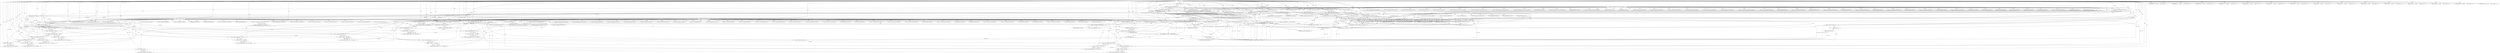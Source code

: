digraph "FUN1" {  
"8" [label = <(METHOD,FUN1)<SUB>1</SUB>> ]
"555" [label = <(METHOD_RETURN,int)<SUB>1</SUB>> ]
"9" [label = <(PARAM,VAR1 *VAR2)<SUB>1</SUB>> ]
"10" [label = <(PARAM,VAR3 *VAR4)<SUB>1</SUB>> ]
"13" [label = <(&lt;operator&gt;.assignment,*VAR6 = &amp;VAR2-&gt;VAR6)<SUB>5</SUB>> ]
"20" [label = <(&lt;operator&gt;.assignment,*VAR8 = FUN2(VAR7, VAR9, VAR6-&gt;VAR10))<SUB>6</SUB>> ]
"30" [label = <(&lt;operator&gt;.assignment,VAR12 = 0)<SUB>10</SUB>> ]
"510" [label = <(RETURN,return VAR12;,return VAR12;)<SUB>167</SUB>> ]
"534" [label = <(RETURN,return -1;,return -1;)<SUB>175</SUB>> ]
"552" [label = <(RETURN,return -1;,return -1;)<SUB>181</SUB>> ]
"511" [label = <(IDENTIFIER,VAR12,return VAR12;)<SUB>167</SUB>> ]
"514" [label = <(&lt;operator&gt;.logicalOr,VAR8-&gt;VAR16 || !FUN3(VAR8-&gt;VAR17))<SUB>170</SUB>> ]
"535" [label = <(&lt;operator&gt;.minus,-1)<SUB>175</SUB>> ]
"539" [label = <(&lt;operator&gt;.equals,VAR2-&gt;VAR6.VAR45 == -1)<SUB>178</SUB>> ]
"553" [label = <(&lt;operator&gt;.minus,-1)<SUB>181</SUB>> ]
"22" [label = <(FUN2,FUN2(VAR7, VAR9, VAR6-&gt;VAR10))<SUB>6</SUB>> ]
"43" [label = <(IDENTIFIER,VAR15,{
     case VAR15:
         if (VAR8-&gt;VAR16 || ...)<SUB>47</SUB>> ]
"58" [label = <(IDENTIFIER,VAR19,{
     case VAR15:
         if (VAR8-&gt;VAR16 || ...)<SUB>51</SUB>> ]
"59" [label = <(&lt;operator&gt;.assignment,VAR12 = FUN4(VAR6, VAR4))<SUB>52</SUB>> ]
"72" [label = <(IDENTIFIER,VAR21,{
     case VAR15:
         if (VAR8-&gt;VAR16 || ...)<SUB>56</SUB>> ]
"74" [label = <(IDENTIFIER,VAR22,{
     case VAR15:
         if (VAR8-&gt;VAR16 || ...)<SUB>57</SUB>> ]
"75" [label = <(&lt;operator&gt;.assignment,VAR12 = FUN5(VAR2, VAR4))<SUB>58</SUB>> ]
"88" [label = <(IDENTIFIER,VAR23,{
     case VAR15:
         if (VAR8-&gt;VAR16 || ...)<SUB>62</SUB>> ]
"89" [label = <(&lt;operator&gt;.assignment,VAR12 = FUN6(VAR6, VAR4))<SUB>63</SUB>> ]
"102" [label = <(IDENTIFIER,VAR24,{
     case VAR15:
         if (VAR8-&gt;VAR16 || ...)<SUB>67</SUB>> ]
"117" [label = <(IDENTIFIER,VAR25,{
     case VAR15:
         if (VAR8-&gt;VAR16 || ...)<SUB>71</SUB>> ]
"132" [label = <(IDENTIFIER,VAR26,{
     case VAR15:
         if (VAR8-&gt;VAR16 || ...)<SUB>75</SUB>> ]
"147" [label = <(IDENTIFIER,VAR27,{
     case VAR15:
         if (VAR8-&gt;VAR16 || ...)<SUB>79</SUB>> ]
"162" [label = <(IDENTIFIER,VAR28,{
     case VAR15:
         if (VAR8-&gt;VAR16 || ...)<SUB>83</SUB>> ]
"174" [label = <(IDENTIFIER,VAR29,{
     case VAR15:
         if (VAR8-&gt;VAR16 || ...)<SUB>88</SUB>> ]
"175" [label = <(&lt;operator&gt;.assignment,VAR8-&gt;VAR30 = VAR6-&gt;VAR13.VAR14[4] &amp; 1)<SUB>89</SUB>> ]
"188" [label = <(FUN8,FUN8(VAR8-&gt;VAR17, VAR6-&gt;VAR13.VAR14[4] &amp; 1))<SUB>90</SUB>> ]
"203" [label = <(IDENTIFIER,VAR31,{
     case VAR15:
         if (VAR8-&gt;VAR16 || ...)<SUB>92</SUB>> ]
"204" [label = <(memset,memset(VAR4, 0, 8))<SUB>94</SUB>> ]
"208" [label = <(FUN9,FUN9(VAR8-&gt;VAR17, &amp;VAR11))<SUB>95</SUB>> ]
"219" [label = <(&lt;operator&gt;.assignmentDivision,VAR11 /= VAR8-&gt;VAR32)<SUB>98</SUB>> ]
"224" [label = <(&lt;operator&gt;.postDecrement,VAR11--)<SUB>100</SUB>> ]
"226" [label = <(&lt;operator&gt;.assignment,VAR8-&gt;VAR33 = VAR11)<SUB>102</SUB>> ]
"239" [label = <(&lt;operator&gt;.assignment,VAR4[0] = (VAR11 &gt;&gt; 24) &amp; 0xff)<SUB>106</SUB>> ]
"248" [label = <(&lt;operator&gt;.assignment,VAR4[1] = (VAR11 &gt;&gt; 16) &amp; 0xff)<SUB>107</SUB>> ]
"257" [label = <(&lt;operator&gt;.assignment,VAR4[2] = (VAR11 &gt;&gt; 8) &amp; 0xff)<SUB>108</SUB>> ]
"266" [label = <(&lt;operator&gt;.assignment,VAR4[3] = VAR11 &amp; 0xff)<SUB>109</SUB>> ]
"273" [label = <(&lt;operator&gt;.assignment,VAR4[4] = 0)<SUB>110</SUB>> ]
"278" [label = <(&lt;operator&gt;.assignment,VAR4[5] = 0)<SUB>111</SUB>> ]
"283" [label = <(&lt;operator&gt;.assignment,VAR4[6] = VAR8-&gt;VAR32 * 2)<SUB>112</SUB>> ]
"292" [label = <(&lt;operator&gt;.assignment,VAR4[7] = 0)<SUB>113</SUB>> ]
"297" [label = <(&lt;operator&gt;.assignment,VAR12 = 8)<SUB>114</SUB>> ]
"302" [label = <(IDENTIFIER,VAR35,{
     case VAR15:
         if (VAR8-&gt;VAR16 || ...)<SUB>116</SUB>> ]
"303" [label = <(memset,memset(VAR4, 0, 8))<SUB>117</SUB>> ]
"307" [label = <(&lt;operator&gt;.assignment,VAR4[7] = 8)<SUB>119</SUB>> ]
"312" [label = <(&lt;operator&gt;.assignment,VAR12 = 8)<SUB>120</SUB>> ]
"317" [label = <(IDENTIFIER,VAR36,{
     case VAR15:
         if (VAR8-&gt;VAR16 || ...)<SUB>122</SUB>> ]
"496" [label = <(FUN10,FUN10(&quot;&quot;))<SUB>159</SUB>> ]
"500" [label = <(IDENTIFIER,VAR41,{
     case VAR15:
         if (VAR8-&gt;VAR16 || ...)<SUB>161</SUB>> ]
"503" [label = <(FUN12,FUN12(VAR2, FUN13(VAR42)))<SUB>164</SUB>> ]
"507" [label = <(RETURN,return -1;,return -1;)<SUB>165</SUB>> ]
"524" [label = <(FUN12,FUN12(VAR2, FUN13(VAR43)))<SUB>171</SUB>> ]
"548" [label = <(FUN12,FUN12(VAR2, FUN13(VAR46)))<SUB>179</SUB>> ]
"45" [label = <(&lt;operator&gt;.logicalOr,VAR8-&gt;VAR16 || !FUN3(VAR8-&gt;VAR17))<SUB>48</SUB>> ]
"65" [label = <(&lt;operator&gt;.lessThan,VAR12 &lt; 0)<SUB>53</SUB>> ]
"81" [label = <(&lt;operator&gt;.lessThan,VAR12 &lt; 0)<SUB>59</SUB>> ]
"95" [label = <(&lt;operator&gt;.lessThan,VAR12 &lt; 0)<SUB>64</SUB>> ]
"104" [label = <(&lt;operator&gt;.and,VAR6-&gt;VAR13.VAR14[1] &amp; 1)<SUB>68</SUB>> ]
"119" [label = <(&lt;operator&gt;.and,VAR6-&gt;VAR13.VAR14[1] &amp; 3)<SUB>72</SUB>> ]
"134" [label = <(&lt;operator&gt;.and,VAR6-&gt;VAR13.VAR14[1] &amp; 1)<SUB>76</SUB>> ]
"149" [label = <(&lt;operator&gt;.and,VAR6-&gt;VAR13.VAR14[1] &amp; 3)<SUB>80</SUB>> ]
"164" [label = <(&lt;operator&gt;.lessThan,FUN7(VAR2) &lt; 0)<SUB>84</SUB>> ]
"215" [label = <(&lt;operator&gt;.logicalNot,!VAR11)<SUB>96</SUB>> ]
"232" [label = <(&lt;operator&gt;.greaterThan,VAR11 &gt; VAR34)<SUB>104</SUB>> ]
"319" [label = <(&lt;operator&gt;.equals,(VAR6-&gt;VAR13.VAR14[1] &amp; 31) == VAR37)<SUB>124</SUB>> ]
"508" [label = <(&lt;operator&gt;.minus,-1)<SUB>165</SUB>> ]
"518" [label = <(&lt;operator&gt;.logicalNot,!FUN3(VAR8-&gt;VAR17))<SUB>170</SUB>> ]
"530" [label = <(FUN12,FUN12(VAR2, FUN13(VAR44)))<SUB>173</SUB>> ]
"545" [label = <(&lt;operator&gt;.minus,-1)<SUB>178</SUB>> ]
"61" [label = <(FUN4,FUN4(VAR6, VAR4))<SUB>52</SUB>> ]
"77" [label = <(FUN5,FUN5(VAR2, VAR4))<SUB>58</SUB>> ]
"91" [label = <(FUN6,FUN6(VAR6, VAR4))<SUB>63</SUB>> ]
"169" [label = <(RETURN,return -1;,return -1;)<SUB>85</SUB>> ]
"179" [label = <(&lt;operator&gt;.and,VAR6-&gt;VAR13.VAR14[4] &amp; 1)<SUB>89</SUB>> ]
"192" [label = <(&lt;operator&gt;.and,VAR6-&gt;VAR13.VAR14[4] &amp; 1)<SUB>90</SUB>> ]
"236" [label = <(&lt;operator&gt;.assignment,VAR11 = VAR34)<SUB>105</SUB>> ]
"243" [label = <(&lt;operator&gt;.and,(VAR11 &gt;&gt; 24) &amp; 0xff)<SUB>106</SUB>> ]
"252" [label = <(&lt;operator&gt;.and,(VAR11 &gt;&gt; 16) &amp; 0xff)<SUB>107</SUB>> ]
"261" [label = <(&lt;operator&gt;.and,(VAR11 &gt;&gt; 8) &amp; 0xff)<SUB>108</SUB>> ]
"270" [label = <(&lt;operator&gt;.and,VAR11 &amp; 0xff)<SUB>109</SUB>> ]
"287" [label = <(&lt;operator&gt;.multiplication,VAR8-&gt;VAR32 * 2)<SUB>112</SUB>> ]
"331" [label = <(FUN10,FUN10(&quot;&quot;))<SUB>125</SUB>> ]
"333" [label = <(memset,memset(VAR4, 0, VAR6-&gt;VAR13.VAR38))<SUB>126</SUB>> ]
"341" [label = <(FUN9,FUN9(VAR8-&gt;VAR17, &amp;VAR11))<SUB>127</SUB>> ]
"352" [label = <(&lt;operator&gt;.assignmentDivision,VAR11 /= VAR8-&gt;VAR32)<SUB>130</SUB>> ]
"357" [label = <(&lt;operator&gt;.postDecrement,VAR11--)<SUB>132</SUB>> ]
"359" [label = <(&lt;operator&gt;.assignment,VAR8-&gt;VAR33 = VAR11)<SUB>134</SUB>> ]
"364" [label = <(&lt;operator&gt;.assignment,VAR4[0] = (VAR11 &gt;&gt; 56) &amp; 0xff)<SUB>135</SUB>> ]
"373" [label = <(&lt;operator&gt;.assignment,VAR4[1] = (VAR11 &gt;&gt; 48) &amp; 0xff)<SUB>136</SUB>> ]
"382" [label = <(&lt;operator&gt;.assignment,VAR4[2] = (VAR11 &gt;&gt; 40) &amp; 0xff)<SUB>137</SUB>> ]
"391" [label = <(&lt;operator&gt;.assignment,VAR4[3] = (VAR11 &gt;&gt; 32) &amp; 0xff)<SUB>138</SUB>> ]
"400" [label = <(&lt;operator&gt;.assignment,VAR4[4] = (VAR11 &gt;&gt; 24) &amp; 0xff)<SUB>139</SUB>> ]
"409" [label = <(&lt;operator&gt;.assignment,VAR4[5] = (VAR11 &gt;&gt; 16) &amp; 0xff)<SUB>140</SUB>> ]
"418" [label = <(&lt;operator&gt;.assignment,VAR4[6] = (VAR11 &gt;&gt; 8) &amp; 0xff)<SUB>141</SUB>> ]
"427" [label = <(&lt;operator&gt;.assignment,VAR4[7] = VAR11 &amp; 0xff)<SUB>142</SUB>> ]
"434" [label = <(&lt;operator&gt;.assignment,VAR4[8] = 0)<SUB>143</SUB>> ]
"439" [label = <(&lt;operator&gt;.assignment,VAR4[9] = 0)<SUB>144</SUB>> ]
"444" [label = <(&lt;operator&gt;.assignment,VAR4[10] = VAR8-&gt;VAR32 * 2)<SUB>145</SUB>> ]
"453" [label = <(&lt;operator&gt;.assignment,VAR4[11] = 0)<SUB>146</SUB>> ]
"458" [label = <(&lt;operator&gt;.assignment,VAR4[12] = 0)<SUB>147</SUB>> ]
"463" [label = <(&lt;operator&gt;.assignment,VAR4[13] = FUN11(&amp;VAR8-&gt;VAR9.VAR39))<SUB>148</SUB>> ]
"488" [label = <(&lt;operator&gt;.assignment,VAR12 = VAR6-&gt;VAR13.VAR38)<SUB>156</SUB>> ]
"505" [label = <(FUN13,FUN13(VAR42))<SUB>164</SUB>> ]
"519" [label = <(FUN3,FUN3(VAR8-&gt;VAR17))<SUB>170</SUB>> ]
"526" [label = <(FUN13,FUN13(VAR43))<SUB>171</SUB>> ]
"550" [label = <(FUN13,FUN13(VAR46))<SUB>179</SUB>> ]
"49" [label = <(&lt;operator&gt;.logicalNot,!FUN3(VAR8-&gt;VAR17))<SUB>48</SUB>> ]
"165" [label = <(FUN7,FUN7(VAR2))<SUB>84</SUB>> ]
"170" [label = <(&lt;operator&gt;.minus,-1)<SUB>85</SUB>> ]
"244" [label = <(&lt;operator&gt;.arithmeticShiftRight,VAR11 &gt;&gt; 24)<SUB>106</SUB>> ]
"253" [label = <(&lt;operator&gt;.arithmeticShiftRight,VAR11 &gt;&gt; 16)<SUB>107</SUB>> ]
"262" [label = <(&lt;operator&gt;.arithmeticShiftRight,VAR11 &gt;&gt; 8)<SUB>108</SUB>> ]
"320" [label = <(&lt;operator&gt;.and,VAR6-&gt;VAR13.VAR14[1] &amp; 31)<SUB>124</SUB>> ]
"348" [label = <(&lt;operator&gt;.logicalNot,!VAR11)<SUB>128</SUB>> ]
"532" [label = <(FUN13,FUN13(VAR44))<SUB>173</SUB>> ]
"50" [label = <(FUN3,FUN3(VAR8-&gt;VAR17))<SUB>48</SUB>> ]
"368" [label = <(&lt;operator&gt;.and,(VAR11 &gt;&gt; 56) &amp; 0xff)<SUB>135</SUB>> ]
"377" [label = <(&lt;operator&gt;.and,(VAR11 &gt;&gt; 48) &amp; 0xff)<SUB>136</SUB>> ]
"386" [label = <(&lt;operator&gt;.and,(VAR11 &gt;&gt; 40) &amp; 0xff)<SUB>137</SUB>> ]
"395" [label = <(&lt;operator&gt;.and,(VAR11 &gt;&gt; 32) &amp; 0xff)<SUB>138</SUB>> ]
"404" [label = <(&lt;operator&gt;.and,(VAR11 &gt;&gt; 24) &amp; 0xff)<SUB>139</SUB>> ]
"413" [label = <(&lt;operator&gt;.and,(VAR11 &gt;&gt; 16) &amp; 0xff)<SUB>140</SUB>> ]
"422" [label = <(&lt;operator&gt;.and,(VAR11 &gt;&gt; 8) &amp; 0xff)<SUB>141</SUB>> ]
"431" [label = <(&lt;operator&gt;.and,VAR11 &amp; 0xff)<SUB>142</SUB>> ]
"448" [label = <(&lt;operator&gt;.multiplication,VAR8-&gt;VAR32 * 2)<SUB>145</SUB>> ]
"467" [label = <(FUN11,FUN11(&amp;VAR8-&gt;VAR9.VAR39))<SUB>148</SUB>> ]
"483" [label = <(&lt;operator&gt;.assignment,VAR4[14] = 0x80)<SUB>152</SUB>> ]
"369" [label = <(&lt;operator&gt;.arithmeticShiftRight,VAR11 &gt;&gt; 56)<SUB>135</SUB>> ]
"378" [label = <(&lt;operator&gt;.arithmeticShiftRight,VAR11 &gt;&gt; 48)<SUB>136</SUB>> ]
"387" [label = <(&lt;operator&gt;.arithmeticShiftRight,VAR11 &gt;&gt; 40)<SUB>137</SUB>> ]
"396" [label = <(&lt;operator&gt;.arithmeticShiftRight,VAR11 &gt;&gt; 32)<SUB>138</SUB>> ]
"405" [label = <(&lt;operator&gt;.arithmeticShiftRight,VAR11 &gt;&gt; 24)<SUB>139</SUB>> ]
"414" [label = <(&lt;operator&gt;.arithmeticShiftRight,VAR11 &gt;&gt; 16)<SUB>140</SUB>> ]
"423" [label = <(&lt;operator&gt;.arithmeticShiftRight,VAR11 &gt;&gt; 8)<SUB>141</SUB>> ]
"34" [label = <(&lt;operator&gt;.indirectIndexAccess,VAR6-&gt;VAR13.VAR14[0])<SUB>46</SUB>> ]
"515" [label = <(&lt;operator&gt;.indirectFieldAccess,VAR8-&gt;VAR16)<SUB>170</SUB>> ]
"540" [label = <(&lt;operator&gt;.fieldAccess,VAR2-&gt;VAR6.VAR45)<SUB>178</SUB>> ]
"176" [label = <(&lt;operator&gt;.indirectFieldAccess,VAR8-&gt;VAR30)<SUB>89</SUB>> ]
"189" [label = <(&lt;operator&gt;.indirectFieldAccess,VAR8-&gt;VAR17)<SUB>90</SUB>> ]
"209" [label = <(&lt;operator&gt;.indirectFieldAccess,VAR8-&gt;VAR17)<SUB>95</SUB>> ]
"212" [label = <(&lt;operator&gt;.addressOf,&amp;VAR11)<SUB>95</SUB>> ]
"221" [label = <(&lt;operator&gt;.indirectFieldAccess,VAR8-&gt;VAR32)<SUB>98</SUB>> ]
"227" [label = <(&lt;operator&gt;.indirectFieldAccess,VAR8-&gt;VAR33)<SUB>102</SUB>> ]
"240" [label = <(&lt;operator&gt;.indirectIndexAccess,VAR4[0])<SUB>106</SUB>> ]
"249" [label = <(&lt;operator&gt;.indirectIndexAccess,VAR4[1])<SUB>107</SUB>> ]
"258" [label = <(&lt;operator&gt;.indirectIndexAccess,VAR4[2])<SUB>108</SUB>> ]
"267" [label = <(&lt;operator&gt;.indirectIndexAccess,VAR4[3])<SUB>109</SUB>> ]
"274" [label = <(&lt;operator&gt;.indirectIndexAccess,VAR4[4])<SUB>110</SUB>> ]
"279" [label = <(&lt;operator&gt;.indirectIndexAccess,VAR4[5])<SUB>111</SUB>> ]
"284" [label = <(&lt;operator&gt;.indirectIndexAccess,VAR4[6])<SUB>112</SUB>> ]
"293" [label = <(&lt;operator&gt;.indirectIndexAccess,VAR4[7])<SUB>113</SUB>> ]
"308" [label = <(&lt;operator&gt;.indirectIndexAccess,VAR4[7])<SUB>119</SUB>> ]
"517" [label = <(FIELD_IDENTIFIER,VAR16,VAR16)<SUB>170</SUB>> ]
"541" [label = <(&lt;operator&gt;.indirectFieldAccess,VAR2-&gt;VAR6)<SUB>178</SUB>> ]
"544" [label = <(FIELD_IDENTIFIER,VAR45,VAR45)<SUB>178</SUB>> ]
"46" [label = <(&lt;operator&gt;.indirectFieldAccess,VAR8-&gt;VAR16)<SUB>48</SUB>> ]
"105" [label = <(&lt;operator&gt;.indirectIndexAccess,VAR6-&gt;VAR13.VAR14[1])<SUB>68</SUB>> ]
"120" [label = <(&lt;operator&gt;.indirectIndexAccess,VAR6-&gt;VAR13.VAR14[1])<SUB>72</SUB>> ]
"135" [label = <(&lt;operator&gt;.indirectIndexAccess,VAR6-&gt;VAR13.VAR14[1])<SUB>76</SUB>> ]
"150" [label = <(&lt;operator&gt;.indirectIndexAccess,VAR6-&gt;VAR13.VAR14[1])<SUB>80</SUB>> ]
"178" [label = <(FIELD_IDENTIFIER,VAR30,VAR30)<SUB>89</SUB>> ]
"180" [label = <(&lt;operator&gt;.indirectIndexAccess,VAR6-&gt;VAR13.VAR14[4])<SUB>89</SUB>> ]
"191" [label = <(FIELD_IDENTIFIER,VAR17,VAR17)<SUB>90</SUB>> ]
"193" [label = <(&lt;operator&gt;.indirectIndexAccess,VAR6-&gt;VAR13.VAR14[4])<SUB>90</SUB>> ]
"211" [label = <(FIELD_IDENTIFIER,VAR17,VAR17)<SUB>95</SUB>> ]
"223" [label = <(FIELD_IDENTIFIER,VAR32,VAR32)<SUB>98</SUB>> ]
"229" [label = <(FIELD_IDENTIFIER,VAR33,VAR33)<SUB>102</SUB>> ]
"288" [label = <(&lt;operator&gt;.indirectFieldAccess,VAR8-&gt;VAR32)<SUB>112</SUB>> ]
"520" [label = <(&lt;operator&gt;.indirectFieldAccess,VAR8-&gt;VAR17)<SUB>170</SUB>> ]
"543" [label = <(FIELD_IDENTIFIER,VAR6,VAR6)<SUB>178</SUB>> ]
"48" [label = <(FIELD_IDENTIFIER,VAR16,VAR16)<SUB>48</SUB>> ]
"106" [label = <(&lt;operator&gt;.fieldAccess,VAR6-&gt;VAR13.VAR14)<SUB>68</SUB>> ]
"121" [label = <(&lt;operator&gt;.fieldAccess,VAR6-&gt;VAR13.VAR14)<SUB>72</SUB>> ]
"136" [label = <(&lt;operator&gt;.fieldAccess,VAR6-&gt;VAR13.VAR14)<SUB>76</SUB>> ]
"151" [label = <(&lt;operator&gt;.fieldAccess,VAR6-&gt;VAR13.VAR14)<SUB>80</SUB>> ]
"181" [label = <(&lt;operator&gt;.fieldAccess,VAR6-&gt;VAR13.VAR14)<SUB>89</SUB>> ]
"194" [label = <(&lt;operator&gt;.fieldAccess,VAR6-&gt;VAR13.VAR14)<SUB>90</SUB>> ]
"290" [label = <(FIELD_IDENTIFIER,VAR32,VAR32)<SUB>112</SUB>> ]
"321" [label = <(&lt;operator&gt;.indirectIndexAccess,VAR6-&gt;VAR13.VAR14[1])<SUB>124</SUB>> ]
"336" [label = <(&lt;operator&gt;.fieldAccess,VAR6-&gt;VAR13.VAR38)<SUB>126</SUB>> ]
"342" [label = <(&lt;operator&gt;.indirectFieldAccess,VAR8-&gt;VAR17)<SUB>127</SUB>> ]
"345" [label = <(&lt;operator&gt;.addressOf,&amp;VAR11)<SUB>127</SUB>> ]
"354" [label = <(&lt;operator&gt;.indirectFieldAccess,VAR8-&gt;VAR32)<SUB>130</SUB>> ]
"360" [label = <(&lt;operator&gt;.indirectFieldAccess,VAR8-&gt;VAR33)<SUB>134</SUB>> ]
"365" [label = <(&lt;operator&gt;.indirectIndexAccess,VAR4[0])<SUB>135</SUB>> ]
"374" [label = <(&lt;operator&gt;.indirectIndexAccess,VAR4[1])<SUB>136</SUB>> ]
"383" [label = <(&lt;operator&gt;.indirectIndexAccess,VAR4[2])<SUB>137</SUB>> ]
"392" [label = <(&lt;operator&gt;.indirectIndexAccess,VAR4[3])<SUB>138</SUB>> ]
"401" [label = <(&lt;operator&gt;.indirectIndexAccess,VAR4[4])<SUB>139</SUB>> ]
"410" [label = <(&lt;operator&gt;.indirectIndexAccess,VAR4[5])<SUB>140</SUB>> ]
"419" [label = <(&lt;operator&gt;.indirectIndexAccess,VAR4[6])<SUB>141</SUB>> ]
"428" [label = <(&lt;operator&gt;.indirectIndexAccess,VAR4[7])<SUB>142</SUB>> ]
"435" [label = <(&lt;operator&gt;.indirectIndexAccess,VAR4[8])<SUB>143</SUB>> ]
"440" [label = <(&lt;operator&gt;.indirectIndexAccess,VAR4[9])<SUB>144</SUB>> ]
"445" [label = <(&lt;operator&gt;.indirectIndexAccess,VAR4[10])<SUB>145</SUB>> ]
"454" [label = <(&lt;operator&gt;.indirectIndexAccess,VAR4[11])<SUB>146</SUB>> ]
"459" [label = <(&lt;operator&gt;.indirectIndexAccess,VAR4[12])<SUB>147</SUB>> ]
"464" [label = <(&lt;operator&gt;.indirectIndexAccess,VAR4[13])<SUB>148</SUB>> ]
"475" [label = <(&lt;operator&gt;.fieldAccess,VAR8-&gt;VAR9.VAR39.VAR40)<SUB>151</SUB>> ]
"490" [label = <(&lt;operator&gt;.fieldAccess,VAR6-&gt;VAR13.VAR38)<SUB>156</SUB>> ]
"522" [label = <(FIELD_IDENTIFIER,VAR17,VAR17)<SUB>170</SUB>> ]
"51" [label = <(&lt;operator&gt;.indirectFieldAccess,VAR8-&gt;VAR17)<SUB>48</SUB>> ]
"107" [label = <(&lt;operator&gt;.indirectFieldAccess,VAR6-&gt;VAR13)<SUB>68</SUB>> ]
"110" [label = <(FIELD_IDENTIFIER,VAR14,VAR14)<SUB>68</SUB>> ]
"122" [label = <(&lt;operator&gt;.indirectFieldAccess,VAR6-&gt;VAR13)<SUB>72</SUB>> ]
"125" [label = <(FIELD_IDENTIFIER,VAR14,VAR14)<SUB>72</SUB>> ]
"137" [label = <(&lt;operator&gt;.indirectFieldAccess,VAR6-&gt;VAR13)<SUB>76</SUB>> ]
"140" [label = <(FIELD_IDENTIFIER,VAR14,VAR14)<SUB>76</SUB>> ]
"152" [label = <(&lt;operator&gt;.indirectFieldAccess,VAR6-&gt;VAR13)<SUB>80</SUB>> ]
"155" [label = <(FIELD_IDENTIFIER,VAR14,VAR14)<SUB>80</SUB>> ]
"182" [label = <(&lt;operator&gt;.indirectFieldAccess,VAR6-&gt;VAR13)<SUB>89</SUB>> ]
"185" [label = <(FIELD_IDENTIFIER,VAR14,VAR14)<SUB>89</SUB>> ]
"195" [label = <(&lt;operator&gt;.indirectFieldAccess,VAR6-&gt;VAR13)<SUB>90</SUB>> ]
"198" [label = <(FIELD_IDENTIFIER,VAR14,VAR14)<SUB>90</SUB>> ]
"322" [label = <(&lt;operator&gt;.fieldAccess,VAR6-&gt;VAR13.VAR14)<SUB>124</SUB>> ]
"337" [label = <(&lt;operator&gt;.indirectFieldAccess,VAR6-&gt;VAR13)<SUB>126</SUB>> ]
"340" [label = <(FIELD_IDENTIFIER,VAR38,VAR38)<SUB>126</SUB>> ]
"344" [label = <(FIELD_IDENTIFIER,VAR17,VAR17)<SUB>127</SUB>> ]
"356" [label = <(FIELD_IDENTIFIER,VAR32,VAR32)<SUB>130</SUB>> ]
"362" [label = <(FIELD_IDENTIFIER,VAR33,VAR33)<SUB>134</SUB>> ]
"449" [label = <(&lt;operator&gt;.indirectFieldAccess,VAR8-&gt;VAR32)<SUB>145</SUB>> ]
"468" [label = <(&lt;operator&gt;.addressOf,&amp;VAR8-&gt;VAR9.VAR39)<SUB>148</SUB>> ]
"476" [label = <(&lt;operator&gt;.fieldAccess,VAR8-&gt;VAR9.VAR39)<SUB>151</SUB>> ]
"481" [label = <(FIELD_IDENTIFIER,VAR40,VAR40)<SUB>151</SUB>> ]
"491" [label = <(&lt;operator&gt;.indirectFieldAccess,VAR6-&gt;VAR13)<SUB>156</SUB>> ]
"494" [label = <(FIELD_IDENTIFIER,VAR38,VAR38)<SUB>156</SUB>> ]
"53" [label = <(FIELD_IDENTIFIER,VAR17,VAR17)<SUB>48</SUB>> ]
"109" [label = <(FIELD_IDENTIFIER,VAR13,VAR13)<SUB>68</SUB>> ]
"124" [label = <(FIELD_IDENTIFIER,VAR13,VAR13)<SUB>72</SUB>> ]
"139" [label = <(FIELD_IDENTIFIER,VAR13,VAR13)<SUB>76</SUB>> ]
"154" [label = <(FIELD_IDENTIFIER,VAR13,VAR13)<SUB>80</SUB>> ]
"184" [label = <(FIELD_IDENTIFIER,VAR13,VAR13)<SUB>89</SUB>> ]
"197" [label = <(FIELD_IDENTIFIER,VAR13,VAR13)<SUB>90</SUB>> ]
"323" [label = <(&lt;operator&gt;.indirectFieldAccess,VAR6-&gt;VAR13)<SUB>124</SUB>> ]
"326" [label = <(FIELD_IDENTIFIER,VAR14,VAR14)<SUB>124</SUB>> ]
"339" [label = <(FIELD_IDENTIFIER,VAR13,VAR13)<SUB>126</SUB>> ]
"451" [label = <(FIELD_IDENTIFIER,VAR32,VAR32)<SUB>145</SUB>> ]
"469" [label = <(&lt;operator&gt;.fieldAccess,VAR8-&gt;VAR9.VAR39)<SUB>148</SUB>> ]
"477" [label = <(&lt;operator&gt;.indirectFieldAccess,VAR8-&gt;VAR9)<SUB>151</SUB>> ]
"480" [label = <(FIELD_IDENTIFIER,VAR39,VAR39)<SUB>151</SUB>> ]
"484" [label = <(&lt;operator&gt;.indirectIndexAccess,VAR4[14])<SUB>152</SUB>> ]
"493" [label = <(FIELD_IDENTIFIER,VAR13,VAR13)<SUB>156</SUB>> ]
"325" [label = <(FIELD_IDENTIFIER,VAR13,VAR13)<SUB>124</SUB>> ]
"470" [label = <(&lt;operator&gt;.indirectFieldAccess,VAR8-&gt;VAR9)<SUB>148</SUB>> ]
"473" [label = <(FIELD_IDENTIFIER,VAR39,VAR39)<SUB>148</SUB>> ]
"479" [label = <(FIELD_IDENTIFIER,VAR9,VAR9)<SUB>151</SUB>> ]
"472" [label = <(FIELD_IDENTIFIER,VAR9,VAR9)<SUB>148</SUB>> ]
  "169" -> "555"  [ label = "DDG: &lt;RET&gt;"] 
  "534" -> "555"  [ label = "DDG: &lt;RET&gt;"] 
  "552" -> "555"  [ label = "DDG: &lt;RET&gt;"] 
  "510" -> "555"  [ label = "DDG: &lt;RET&gt;"] 
  "507" -> "555"  [ label = "DDG: &lt;RET&gt;"] 
  "10" -> "555"  [ label = "DDG: VAR4"] 
  "13" -> "555"  [ label = "DDG: VAR6"] 
  "13" -> "555"  [ label = "DDG: &amp;VAR2-&gt;VAR6"] 
  "13" -> "555"  [ label = "DDG: *VAR6 = &amp;VAR2-&gt;VAR6"] 
  "20" -> "555"  [ label = "DDG: VAR8"] 
  "22" -> "555"  [ label = "DDG: VAR9"] 
  "22" -> "555"  [ label = "DDG: VAR6-&gt;VAR10"] 
  "20" -> "555"  [ label = "DDG: FUN2(VAR7, VAR9, VAR6-&gt;VAR10)"] 
  "20" -> "555"  [ label = "DDG: *VAR8 = FUN2(VAR7, VAR9, VAR6-&gt;VAR10)"] 
  "30" -> "555"  [ label = "DDG: VAR12"] 
  "30" -> "555"  [ label = "DDG: VAR12 = 0"] 
  "165" -> "555"  [ label = "DDG: VAR2"] 
  "164" -> "555"  [ label = "DDG: FUN7(VAR2)"] 
  "164" -> "555"  [ label = "DDG: FUN7(VAR2) &lt; 0"] 
  "170" -> "555"  [ label = "DDG: -1"] 
  "532" -> "555"  [ label = "DDG: VAR44"] 
  "550" -> "555"  [ label = "DDG: VAR46"] 
  "526" -> "555"  [ label = "DDG: VAR43"] 
  "505" -> "555"  [ label = "DDG: VAR42"] 
  "319" -> "555"  [ label = "DDG: VAR37"] 
  "22" -> "555"  [ label = "DDG: VAR7"] 
  "8" -> "9"  [ label = "DDG: "] 
  "8" -> "10"  [ label = "DDG: "] 
  "9" -> "13"  [ label = "DDG: VAR2"] 
  "22" -> "20"  [ label = "DDG: VAR7"] 
  "22" -> "20"  [ label = "DDG: VAR9"] 
  "22" -> "20"  [ label = "DDG: VAR6-&gt;VAR10"] 
  "8" -> "30"  [ label = "DDG: "] 
  "511" -> "510"  [ label = "DDG: VAR12"] 
  "535" -> "534"  [ label = "DDG: -1"] 
  "553" -> "552"  [ label = "DDG: -1"] 
  "488" -> "511"  [ label = "DDG: VAR12"] 
  "312" -> "511"  [ label = "DDG: VAR12"] 
  "95" -> "511"  [ label = "DDG: VAR12"] 
  "297" -> "511"  [ label = "DDG: VAR12"] 
  "65" -> "511"  [ label = "DDG: VAR12"] 
  "81" -> "511"  [ label = "DDG: VAR12"] 
  "30" -> "511"  [ label = "DDG: VAR12"] 
  "8" -> "511"  [ label = "DDG: "] 
  "8" -> "22"  [ label = "DDG: "] 
  "13" -> "22"  [ label = "DDG: VAR6"] 
  "8" -> "43"  [ label = "DDG: "] 
  "8" -> "58"  [ label = "DDG: "] 
  "61" -> "59"  [ label = "DDG: VAR6"] 
  "61" -> "59"  [ label = "DDG: VAR4"] 
  "8" -> "72"  [ label = "DDG: "] 
  "8" -> "74"  [ label = "DDG: "] 
  "77" -> "75"  [ label = "DDG: VAR2"] 
  "77" -> "75"  [ label = "DDG: VAR4"] 
  "8" -> "88"  [ label = "DDG: "] 
  "91" -> "89"  [ label = "DDG: VAR6"] 
  "91" -> "89"  [ label = "DDG: VAR4"] 
  "8" -> "102"  [ label = "DDG: "] 
  "8" -> "117"  [ label = "DDG: "] 
  "8" -> "132"  [ label = "DDG: "] 
  "8" -> "147"  [ label = "DDG: "] 
  "8" -> "162"  [ label = "DDG: "] 
  "8" -> "174"  [ label = "DDG: "] 
  "179" -> "175"  [ label = "DDG: VAR6-&gt;VAR13.VAR14[4]"] 
  "179" -> "175"  [ label = "DDG: 1"] 
  "8" -> "203"  [ label = "DDG: "] 
  "20" -> "219"  [ label = "DDG: VAR8"] 
  "208" -> "226"  [ label = "DDG: &amp;VAR11"] 
  "224" -> "226"  [ label = "DDG: VAR11"] 
  "8" -> "226"  [ label = "DDG: "] 
  "243" -> "239"  [ label = "DDG: VAR11 &gt;&gt; 24"] 
  "243" -> "239"  [ label = "DDG: 0xff"] 
  "252" -> "248"  [ label = "DDG: VAR11 &gt;&gt; 16"] 
  "252" -> "248"  [ label = "DDG: 0xff"] 
  "261" -> "257"  [ label = "DDG: VAR11 &gt;&gt; 8"] 
  "261" -> "257"  [ label = "DDG: 0xff"] 
  "270" -> "266"  [ label = "DDG: VAR11"] 
  "270" -> "266"  [ label = "DDG: 0xff"] 
  "8" -> "273"  [ label = "DDG: "] 
  "8" -> "278"  [ label = "DDG: "] 
  "287" -> "283"  [ label = "DDG: VAR8-&gt;VAR32"] 
  "287" -> "283"  [ label = "DDG: 2"] 
  "8" -> "292"  [ label = "DDG: "] 
  "8" -> "297"  [ label = "DDG: "] 
  "8" -> "302"  [ label = "DDG: "] 
  "8" -> "307"  [ label = "DDG: "] 
  "8" -> "312"  [ label = "DDG: "] 
  "8" -> "317"  [ label = "DDG: "] 
  "8" -> "500"  [ label = "DDG: "] 
  "508" -> "507"  [ label = "DDG: -1"] 
  "20" -> "514"  [ label = "DDG: VAR8"] 
  "45" -> "514"  [ label = "DDG: VAR8-&gt;VAR16"] 
  "518" -> "514"  [ label = "DDG: FUN3(VAR8-&gt;VAR17)"] 
  "45" -> "514"  [ label = "DDG: !FUN3(VAR8-&gt;VAR17)"] 
  "8" -> "535"  [ label = "DDG: "] 
  "545" -> "539"  [ label = "DDG: 1"] 
  "8" -> "553"  [ label = "DDG: "] 
  "20" -> "188"  [ label = "DDG: VAR8"] 
  "192" -> "188"  [ label = "DDG: VAR6-&gt;VAR13.VAR14[4]"] 
  "192" -> "188"  [ label = "DDG: 1"] 
  "10" -> "204"  [ label = "DDG: VAR4"] 
  "8" -> "204"  [ label = "DDG: "] 
  "20" -> "208"  [ label = "DDG: VAR8"] 
  "8" -> "208"  [ label = "DDG: "] 
  "208" -> "219"  [ label = "DDG: &amp;VAR11"] 
  "215" -> "219"  [ label = "DDG: VAR11"] 
  "8" -> "219"  [ label = "DDG: "] 
  "208" -> "224"  [ label = "DDG: &amp;VAR11"] 
  "219" -> "224"  [ label = "DDG: VAR11"] 
  "8" -> "224"  [ label = "DDG: "] 
  "10" -> "303"  [ label = "DDG: VAR4"] 
  "8" -> "303"  [ label = "DDG: "] 
  "8" -> "496"  [ label = "DDG: "] 
  "9" -> "503"  [ label = "DDG: VAR2"] 
  "8" -> "503"  [ label = "DDG: "] 
  "505" -> "503"  [ label = "DDG: VAR42"] 
  "519" -> "518"  [ label = "DDG: VAR8-&gt;VAR17"] 
  "9" -> "524"  [ label = "DDG: VAR2"] 
  "8" -> "524"  [ label = "DDG: "] 
  "526" -> "524"  [ label = "DDG: VAR43"] 
  "8" -> "545"  [ label = "DDG: "] 
  "9" -> "548"  [ label = "DDG: VAR2"] 
  "77" -> "548"  [ label = "DDG: VAR2"] 
  "8" -> "548"  [ label = "DDG: "] 
  "550" -> "548"  [ label = "DDG: VAR46"] 
  "20" -> "45"  [ label = "DDG: VAR8"] 
  "49" -> "45"  [ label = "DDG: FUN3(VAR8-&gt;VAR17)"] 
  "13" -> "61"  [ label = "DDG: VAR6"] 
  "22" -> "61"  [ label = "DDG: VAR6-&gt;VAR10"] 
  "8" -> "61"  [ label = "DDG: "] 
  "10" -> "61"  [ label = "DDG: VAR4"] 
  "59" -> "65"  [ label = "DDG: VAR12"] 
  "8" -> "65"  [ label = "DDG: "] 
  "9" -> "77"  [ label = "DDG: VAR2"] 
  "8" -> "77"  [ label = "DDG: "] 
  "10" -> "77"  [ label = "DDG: VAR4"] 
  "75" -> "81"  [ label = "DDG: VAR12"] 
  "8" -> "81"  [ label = "DDG: "] 
  "13" -> "91"  [ label = "DDG: VAR6"] 
  "22" -> "91"  [ label = "DDG: VAR6-&gt;VAR10"] 
  "8" -> "91"  [ label = "DDG: "] 
  "10" -> "91"  [ label = "DDG: VAR4"] 
  "89" -> "95"  [ label = "DDG: VAR12"] 
  "8" -> "95"  [ label = "DDG: "] 
  "8" -> "104"  [ label = "DDG: "] 
  "8" -> "119"  [ label = "DDG: "] 
  "8" -> "134"  [ label = "DDG: "] 
  "8" -> "149"  [ label = "DDG: "] 
  "165" -> "164"  [ label = "DDG: VAR2"] 
  "8" -> "164"  [ label = "DDG: "] 
  "170" -> "169"  [ label = "DDG: -1"] 
  "8" -> "179"  [ label = "DDG: "] 
  "179" -> "192"  [ label = "DDG: VAR6-&gt;VAR13.VAR14[4]"] 
  "8" -> "192"  [ label = "DDG: "] 
  "208" -> "215"  [ label = "DDG: &amp;VAR11"] 
  "8" -> "215"  [ label = "DDG: "] 
  "208" -> "232"  [ label = "DDG: &amp;VAR11"] 
  "8" -> "232"  [ label = "DDG: "] 
  "224" -> "232"  [ label = "DDG: VAR11"] 
  "232" -> "236"  [ label = "DDG: VAR34"] 
  "8" -> "236"  [ label = "DDG: "] 
  "244" -> "243"  [ label = "DDG: VAR11"] 
  "244" -> "243"  [ label = "DDG: 24"] 
  "8" -> "243"  [ label = "DDG: "] 
  "253" -> "252"  [ label = "DDG: VAR11"] 
  "253" -> "252"  [ label = "DDG: 16"] 
  "8" -> "252"  [ label = "DDG: "] 
  "262" -> "261"  [ label = "DDG: VAR11"] 
  "262" -> "261"  [ label = "DDG: 8"] 
  "8" -> "261"  [ label = "DDG: "] 
  "208" -> "270"  [ label = "DDG: &amp;VAR11"] 
  "262" -> "270"  [ label = "DDG: VAR11"] 
  "8" -> "270"  [ label = "DDG: "] 
  "20" -> "287"  [ label = "DDG: VAR8"] 
  "8" -> "287"  [ label = "DDG: "] 
  "320" -> "319"  [ label = "DDG: VAR6-&gt;VAR13.VAR14[1]"] 
  "320" -> "319"  [ label = "DDG: 31"] 
  "8" -> "319"  [ label = "DDG: "] 
  "20" -> "352"  [ label = "DDG: VAR8"] 
  "341" -> "359"  [ label = "DDG: &amp;VAR11"] 
  "357" -> "359"  [ label = "DDG: VAR11"] 
  "8" -> "359"  [ label = "DDG: "] 
  "368" -> "364"  [ label = "DDG: VAR11 &gt;&gt; 56"] 
  "368" -> "364"  [ label = "DDG: 0xff"] 
  "377" -> "373"  [ label = "DDG: VAR11 &gt;&gt; 48"] 
  "377" -> "373"  [ label = "DDG: 0xff"] 
  "386" -> "382"  [ label = "DDG: VAR11 &gt;&gt; 40"] 
  "386" -> "382"  [ label = "DDG: 0xff"] 
  "395" -> "391"  [ label = "DDG: VAR11 &gt;&gt; 32"] 
  "395" -> "391"  [ label = "DDG: 0xff"] 
  "404" -> "400"  [ label = "DDG: VAR11 &gt;&gt; 24"] 
  "404" -> "400"  [ label = "DDG: 0xff"] 
  "413" -> "409"  [ label = "DDG: VAR11 &gt;&gt; 16"] 
  "413" -> "409"  [ label = "DDG: 0xff"] 
  "422" -> "418"  [ label = "DDG: VAR11 &gt;&gt; 8"] 
  "422" -> "418"  [ label = "DDG: 0xff"] 
  "431" -> "427"  [ label = "DDG: VAR11"] 
  "431" -> "427"  [ label = "DDG: 0xff"] 
  "8" -> "434"  [ label = "DDG: "] 
  "8" -> "439"  [ label = "DDG: "] 
  "448" -> "444"  [ label = "DDG: VAR8-&gt;VAR32"] 
  "448" -> "444"  [ label = "DDG: 2"] 
  "8" -> "453"  [ label = "DDG: "] 
  "8" -> "458"  [ label = "DDG: "] 
  "467" -> "463"  [ label = "DDG: &amp;VAR8-&gt;VAR9.VAR39"] 
  "333" -> "488"  [ label = "DDG: VAR6-&gt;VAR13.VAR38"] 
  "8" -> "505"  [ label = "DDG: "] 
  "8" -> "508"  [ label = "DDG: "] 
  "20" -> "519"  [ label = "DDG: VAR8"] 
  "341" -> "519"  [ label = "DDG: VAR8-&gt;VAR17"] 
  "208" -> "519"  [ label = "DDG: VAR8-&gt;VAR17"] 
  "50" -> "519"  [ label = "DDG: VAR8-&gt;VAR17"] 
  "8" -> "526"  [ label = "DDG: "] 
  "9" -> "530"  [ label = "DDG: VAR2"] 
  "8" -> "530"  [ label = "DDG: "] 
  "532" -> "530"  [ label = "DDG: VAR44"] 
  "8" -> "550"  [ label = "DDG: "] 
  "50" -> "49"  [ label = "DDG: VAR8-&gt;VAR17"] 
  "9" -> "165"  [ label = "DDG: VAR2"] 
  "8" -> "165"  [ label = "DDG: "] 
  "208" -> "244"  [ label = "DDG: &amp;VAR11"] 
  "232" -> "244"  [ label = "DDG: VAR11"] 
  "236" -> "244"  [ label = "DDG: VAR11"] 
  "8" -> "244"  [ label = "DDG: "] 
  "208" -> "253"  [ label = "DDG: &amp;VAR11"] 
  "244" -> "253"  [ label = "DDG: VAR11"] 
  "8" -> "253"  [ label = "DDG: "] 
  "208" -> "262"  [ label = "DDG: &amp;VAR11"] 
  "253" -> "262"  [ label = "DDG: VAR11"] 
  "8" -> "262"  [ label = "DDG: "] 
  "8" -> "320"  [ label = "DDG: "] 
  "8" -> "331"  [ label = "DDG: "] 
  "10" -> "333"  [ label = "DDG: VAR4"] 
  "8" -> "333"  [ label = "DDG: "] 
  "20" -> "341"  [ label = "DDG: VAR8"] 
  "8" -> "341"  [ label = "DDG: "] 
  "341" -> "352"  [ label = "DDG: &amp;VAR11"] 
  "348" -> "352"  [ label = "DDG: VAR11"] 
  "8" -> "352"  [ label = "DDG: "] 
  "341" -> "357"  [ label = "DDG: &amp;VAR11"] 
  "352" -> "357"  [ label = "DDG: VAR11"] 
  "8" -> "357"  [ label = "DDG: "] 
  "8" -> "532"  [ label = "DDG: "] 
  "20" -> "50"  [ label = "DDG: VAR8"] 
  "8" -> "170"  [ label = "DDG: "] 
  "341" -> "348"  [ label = "DDG: &amp;VAR11"] 
  "8" -> "348"  [ label = "DDG: "] 
  "369" -> "368"  [ label = "DDG: VAR11"] 
  "369" -> "368"  [ label = "DDG: 56"] 
  "8" -> "368"  [ label = "DDG: "] 
  "378" -> "377"  [ label = "DDG: VAR11"] 
  "378" -> "377"  [ label = "DDG: 48"] 
  "8" -> "377"  [ label = "DDG: "] 
  "387" -> "386"  [ label = "DDG: VAR11"] 
  "387" -> "386"  [ label = "DDG: 40"] 
  "8" -> "386"  [ label = "DDG: "] 
  "396" -> "395"  [ label = "DDG: VAR11"] 
  "396" -> "395"  [ label = "DDG: 32"] 
  "8" -> "395"  [ label = "DDG: "] 
  "405" -> "404"  [ label = "DDG: VAR11"] 
  "405" -> "404"  [ label = "DDG: 24"] 
  "8" -> "404"  [ label = "DDG: "] 
  "414" -> "413"  [ label = "DDG: VAR11"] 
  "414" -> "413"  [ label = "DDG: 16"] 
  "8" -> "413"  [ label = "DDG: "] 
  "423" -> "422"  [ label = "DDG: VAR11"] 
  "423" -> "422"  [ label = "DDG: 8"] 
  "8" -> "422"  [ label = "DDG: "] 
  "341" -> "431"  [ label = "DDG: &amp;VAR11"] 
  "423" -> "431"  [ label = "DDG: VAR11"] 
  "8" -> "431"  [ label = "DDG: "] 
  "20" -> "448"  [ label = "DDG: VAR8"] 
  "8" -> "448"  [ label = "DDG: "] 
  "8" -> "483"  [ label = "DDG: "] 
  "341" -> "369"  [ label = "DDG: &amp;VAR11"] 
  "8" -> "369"  [ label = "DDG: "] 
  "357" -> "369"  [ label = "DDG: VAR11"] 
  "341" -> "378"  [ label = "DDG: &amp;VAR11"] 
  "369" -> "378"  [ label = "DDG: VAR11"] 
  "8" -> "378"  [ label = "DDG: "] 
  "341" -> "387"  [ label = "DDG: &amp;VAR11"] 
  "378" -> "387"  [ label = "DDG: VAR11"] 
  "8" -> "387"  [ label = "DDG: "] 
  "341" -> "396"  [ label = "DDG: &amp;VAR11"] 
  "387" -> "396"  [ label = "DDG: VAR11"] 
  "8" -> "396"  [ label = "DDG: "] 
  "341" -> "405"  [ label = "DDG: &amp;VAR11"] 
  "396" -> "405"  [ label = "DDG: VAR11"] 
  "8" -> "405"  [ label = "DDG: "] 
  "341" -> "414"  [ label = "DDG: &amp;VAR11"] 
  "405" -> "414"  [ label = "DDG: VAR11"] 
  "8" -> "414"  [ label = "DDG: "] 
  "341" -> "423"  [ label = "DDG: &amp;VAR11"] 
  "414" -> "423"  [ label = "DDG: VAR11"] 
  "8" -> "423"  [ label = "DDG: "] 
  "34" -> "120"  [ label = "CDG: "] 
  "34" -> "136"  [ label = "CDG: "] 
  "34" -> "209"  [ label = "CDG: "] 
  "34" -> "104"  [ label = "CDG: "] 
  "34" -> "308"  [ label = "CDG: "] 
  "34" -> "326"  [ label = "CDG: "] 
  "34" -> "322"  [ label = "CDG: "] 
  "34" -> "204"  [ label = "CDG: "] 
  "34" -> "505"  [ label = "CDG: "] 
  "34" -> "208"  [ label = "CDG: "] 
  "34" -> "61"  [ label = "CDG: "] 
  "34" -> "152"  [ label = "CDG: "] 
  "34" -> "122"  [ label = "CDG: "] 
  "34" -> "65"  [ label = "CDG: "] 
  "34" -> "176"  [ label = "CDG: "] 
  "34" -> "140"  [ label = "CDG: "] 
  "34" -> "323"  [ label = "CDG: "] 
  "34" -> "107"  [ label = "CDG: "] 
  "34" -> "320"  [ label = "CDG: "] 
  "34" -> "77"  [ label = "CDG: "] 
  "34" -> "75"  [ label = "CDG: "] 
  "34" -> "179"  [ label = "CDG: "] 
  "34" -> "149"  [ label = "CDG: "] 
  "34" -> "151"  [ label = "CDG: "] 
  "34" -> "197"  [ label = "CDG: "] 
  "34" -> "189"  [ label = "CDG: "] 
  "34" -> "137"  [ label = "CDG: "] 
  "34" -> "325"  [ label = "CDG: "] 
  "34" -> "508"  [ label = "CDG: "] 
  "34" -> "89"  [ label = "CDG: "] 
  "34" -> "106"  [ label = "CDG: "] 
  "34" -> "105"  [ label = "CDG: "] 
  "34" -> "165"  [ label = "CDG: "] 
  "34" -> "211"  [ label = "CDG: "] 
  "34" -> "110"  [ label = "CDG: "] 
  "34" -> "303"  [ label = "CDG: "] 
  "34" -> "125"  [ label = "CDG: "] 
  "34" -> "188"  [ label = "CDG: "] 
  "34" -> "192"  [ label = "CDG: "] 
  "34" -> "154"  [ label = "CDG: "] 
  "34" -> "215"  [ label = "CDG: "] 
  "34" -> "150"  [ label = "CDG: "] 
  "34" -> "95"  [ label = "CDG: "] 
  "34" -> "59"  [ label = "CDG: "] 
  "34" -> "134"  [ label = "CDG: "] 
  "34" -> "181"  [ label = "CDG: "] 
  "34" -> "503"  [ label = "CDG: "] 
  "34" -> "195"  [ label = "CDG: "] 
  "34" -> "184"  [ label = "CDG: "] 
  "34" -> "194"  [ label = "CDG: "] 
  "34" -> "182"  [ label = "CDG: "] 
  "34" -> "510"  [ label = "CDG: "] 
  "34" -> "180"  [ label = "CDG: "] 
  "34" -> "48"  [ label = "CDG: "] 
  "34" -> "135"  [ label = "CDG: "] 
  "34" -> "321"  [ label = "CDG: "] 
  "34" -> "109"  [ label = "CDG: "] 
  "34" -> "319"  [ label = "CDG: "] 
  "34" -> "507"  [ label = "CDG: "] 
  "34" -> "81"  [ label = "CDG: "] 
  "34" -> "178"  [ label = "CDG: "] 
  "34" -> "185"  [ label = "CDG: "] 
  "34" -> "198"  [ label = "CDG: "] 
  "34" -> "119"  [ label = "CDG: "] 
  "34" -> "121"  [ label = "CDG: "] 
  "34" -> "307"  [ label = "CDG: "] 
  "34" -> "91"  [ label = "CDG: "] 
  "34" -> "191"  [ label = "CDG: "] 
  "34" -> "212"  [ label = "CDG: "] 
  "34" -> "164"  [ label = "CDG: "] 
  "34" -> "155"  [ label = "CDG: "] 
  "34" -> "139"  [ label = "CDG: "] 
  "34" -> "46"  [ label = "CDG: "] 
  "34" -> "193"  [ label = "CDG: "] 
  "34" -> "45"  [ label = "CDG: "] 
  "34" -> "312"  [ label = "CDG: "] 
  "34" -> "175"  [ label = "CDG: "] 
  "34" -> "124"  [ label = "CDG: "] 
  "514" -> "524"  [ label = "CDG: "] 
  "514" -> "530"  [ label = "CDG: "] 
  "514" -> "526"  [ label = "CDG: "] 
  "514" -> "532"  [ label = "CDG: "] 
  "539" -> "548"  [ label = "CDG: "] 
  "539" -> "550"  [ label = "CDG: "] 
  "515" -> "520"  [ label = "CDG: "] 
  "515" -> "522"  [ label = "CDG: "] 
  "515" -> "518"  [ label = "CDG: "] 
  "515" -> "519"  [ label = "CDG: "] 
  "45" -> "517"  [ label = "CDG: "] 
  "45" -> "514"  [ label = "CDG: "] 
  "45" -> "510"  [ label = "CDG: "] 
  "45" -> "534"  [ label = "CDG: "] 
  "45" -> "535"  [ label = "CDG: "] 
  "45" -> "515"  [ label = "CDG: "] 
  "65" -> "544"  [ label = "CDG: "] 
  "65" -> "543"  [ label = "CDG: "] 
  "65" -> "552"  [ label = "CDG: "] 
  "65" -> "545"  [ label = "CDG: "] 
  "65" -> "541"  [ label = "CDG: "] 
  "65" -> "510"  [ label = "CDG: "] 
  "65" -> "553"  [ label = "CDG: "] 
  "65" -> "539"  [ label = "CDG: "] 
  "65" -> "540"  [ label = "CDG: "] 
  "81" -> "544"  [ label = "CDG: "] 
  "81" -> "543"  [ label = "CDG: "] 
  "81" -> "552"  [ label = "CDG: "] 
  "81" -> "545"  [ label = "CDG: "] 
  "81" -> "541"  [ label = "CDG: "] 
  "81" -> "510"  [ label = "CDG: "] 
  "81" -> "553"  [ label = "CDG: "] 
  "81" -> "539"  [ label = "CDG: "] 
  "81" -> "540"  [ label = "CDG: "] 
  "95" -> "544"  [ label = "CDG: "] 
  "95" -> "543"  [ label = "CDG: "] 
  "95" -> "552"  [ label = "CDG: "] 
  "95" -> "545"  [ label = "CDG: "] 
  "95" -> "541"  [ label = "CDG: "] 
  "95" -> "510"  [ label = "CDG: "] 
  "95" -> "553"  [ label = "CDG: "] 
  "95" -> "539"  [ label = "CDG: "] 
  "95" -> "540"  [ label = "CDG: "] 
  "104" -> "544"  [ label = "CDG: "] 
  "104" -> "543"  [ label = "CDG: "] 
  "104" -> "552"  [ label = "CDG: "] 
  "104" -> "545"  [ label = "CDG: "] 
  "104" -> "541"  [ label = "CDG: "] 
  "104" -> "510"  [ label = "CDG: "] 
  "104" -> "553"  [ label = "CDG: "] 
  "104" -> "539"  [ label = "CDG: "] 
  "104" -> "540"  [ label = "CDG: "] 
  "119" -> "544"  [ label = "CDG: "] 
  "119" -> "543"  [ label = "CDG: "] 
  "119" -> "552"  [ label = "CDG: "] 
  "119" -> "545"  [ label = "CDG: "] 
  "119" -> "541"  [ label = "CDG: "] 
  "119" -> "510"  [ label = "CDG: "] 
  "119" -> "553"  [ label = "CDG: "] 
  "119" -> "539"  [ label = "CDG: "] 
  "119" -> "540"  [ label = "CDG: "] 
  "134" -> "544"  [ label = "CDG: "] 
  "134" -> "543"  [ label = "CDG: "] 
  "134" -> "552"  [ label = "CDG: "] 
  "134" -> "545"  [ label = "CDG: "] 
  "134" -> "541"  [ label = "CDG: "] 
  "134" -> "510"  [ label = "CDG: "] 
  "134" -> "553"  [ label = "CDG: "] 
  "134" -> "539"  [ label = "CDG: "] 
  "134" -> "540"  [ label = "CDG: "] 
  "149" -> "544"  [ label = "CDG: "] 
  "149" -> "543"  [ label = "CDG: "] 
  "149" -> "552"  [ label = "CDG: "] 
  "149" -> "545"  [ label = "CDG: "] 
  "149" -> "541"  [ label = "CDG: "] 
  "149" -> "510"  [ label = "CDG: "] 
  "149" -> "553"  [ label = "CDG: "] 
  "149" -> "539"  [ label = "CDG: "] 
  "149" -> "540"  [ label = "CDG: "] 
  "164" -> "169"  [ label = "CDG: "] 
  "164" -> "170"  [ label = "CDG: "] 
  "164" -> "510"  [ label = "CDG: "] 
  "215" -> "240"  [ label = "CDG: "] 
  "215" -> "292"  [ label = "CDG: "] 
  "215" -> "243"  [ label = "CDG: "] 
  "215" -> "224"  [ label = "CDG: "] 
  "215" -> "258"  [ label = "CDG: "] 
  "215" -> "517"  [ label = "CDG: "] 
  "215" -> "297"  [ label = "CDG: "] 
  "215" -> "273"  [ label = "CDG: "] 
  "215" -> "232"  [ label = "CDG: "] 
  "215" -> "244"  [ label = "CDG: "] 
  "215" -> "261"  [ label = "CDG: "] 
  "215" -> "223"  [ label = "CDG: "] 
  "215" -> "239"  [ label = "CDG: "] 
  "215" -> "287"  [ label = "CDG: "] 
  "215" -> "270"  [ label = "CDG: "] 
  "215" -> "266"  [ label = "CDG: "] 
  "215" -> "226"  [ label = "CDG: "] 
  "215" -> "290"  [ label = "CDG: "] 
  "215" -> "283"  [ label = "CDG: "] 
  "215" -> "262"  [ label = "CDG: "] 
  "215" -> "514"  [ label = "CDG: "] 
  "215" -> "288"  [ label = "CDG: "] 
  "215" -> "510"  [ label = "CDG: "] 
  "215" -> "249"  [ label = "CDG: "] 
  "215" -> "274"  [ label = "CDG: "] 
  "215" -> "534"  [ label = "CDG: "] 
  "215" -> "253"  [ label = "CDG: "] 
  "215" -> "535"  [ label = "CDG: "] 
  "215" -> "278"  [ label = "CDG: "] 
  "215" -> "229"  [ label = "CDG: "] 
  "215" -> "227"  [ label = "CDG: "] 
  "215" -> "257"  [ label = "CDG: "] 
  "215" -> "279"  [ label = "CDG: "] 
  "215" -> "284"  [ label = "CDG: "] 
  "215" -> "293"  [ label = "CDG: "] 
  "215" -> "267"  [ label = "CDG: "] 
  "215" -> "221"  [ label = "CDG: "] 
  "215" -> "515"  [ label = "CDG: "] 
  "215" -> "252"  [ label = "CDG: "] 
  "215" -> "248"  [ label = "CDG: "] 
  "215" -> "219"  [ label = "CDG: "] 
  "232" -> "236"  [ label = "CDG: "] 
  "319" -> "544"  [ label = "CDG: "] 
  "319" -> "336"  [ label = "CDG: "] 
  "319" -> "340"  [ label = "CDG: "] 
  "319" -> "543"  [ label = "CDG: "] 
  "319" -> "348"  [ label = "CDG: "] 
  "319" -> "552"  [ label = "CDG: "] 
  "319" -> "545"  [ label = "CDG: "] 
  "319" -> "333"  [ label = "CDG: "] 
  "319" -> "345"  [ label = "CDG: "] 
  "319" -> "541"  [ label = "CDG: "] 
  "319" -> "344"  [ label = "CDG: "] 
  "319" -> "553"  [ label = "CDG: "] 
  "319" -> "342"  [ label = "CDG: "] 
  "319" -> "539"  [ label = "CDG: "] 
  "319" -> "337"  [ label = "CDG: "] 
  "319" -> "341"  [ label = "CDG: "] 
  "319" -> "339"  [ label = "CDG: "] 
  "319" -> "540"  [ label = "CDG: "] 
  "319" -> "331"  [ label = "CDG: "] 
  "319" -> "496"  [ label = "CDG: "] 
  "46" -> "50"  [ label = "CDG: "] 
  "46" -> "49"  [ label = "CDG: "] 
  "46" -> "53"  [ label = "CDG: "] 
  "46" -> "51"  [ label = "CDG: "] 
  "348" -> "428"  [ label = "CDG: "] 
  "348" -> "383"  [ label = "CDG: "] 
  "348" -> "418"  [ label = "CDG: "] 
  "348" -> "480"  [ label = "CDG: "] 
  "348" -> "392"  [ label = "CDG: "] 
  "348" -> "494"  [ label = "CDG: "] 
  "348" -> "362"  [ label = "CDG: "] 
  "348" -> "476"  [ label = "CDG: "] 
  "348" -> "368"  [ label = "CDG: "] 
  "348" -> "479"  [ label = "CDG: "] 
  "348" -> "517"  [ label = "CDG: "] 
  "348" -> "364"  [ label = "CDG: "] 
  "348" -> "448"  [ label = "CDG: "] 
  "348" -> "404"  [ label = "CDG: "] 
  "348" -> "357"  [ label = "CDG: "] 
  "348" -> "365"  [ label = "CDG: "] 
  "348" -> "360"  [ label = "CDG: "] 
  "348" -> "493"  [ label = "CDG: "] 
  "348" -> "377"  [ label = "CDG: "] 
  "348" -> "373"  [ label = "CDG: "] 
  "348" -> "472"  [ label = "CDG: "] 
  "348" -> "400"  [ label = "CDG: "] 
  "348" -> "387"  [ label = "CDG: "] 
  "348" -> "409"  [ label = "CDG: "] 
  "348" -> "419"  [ label = "CDG: "] 
  "348" -> "434"  [ label = "CDG: "] 
  "348" -> "352"  [ label = "CDG: "] 
  "348" -> "481"  [ label = "CDG: "] 
  "348" -> "427"  [ label = "CDG: "] 
  "348" -> "449"  [ label = "CDG: "] 
  "348" -> "453"  [ label = "CDG: "] 
  "348" -> "354"  [ label = "CDG: "] 
  "348" -> "458"  [ label = "CDG: "] 
  "348" -> "439"  [ label = "CDG: "] 
  "348" -> "451"  [ label = "CDG: "] 
  "348" -> "463"  [ label = "CDG: "] 
  "348" -> "454"  [ label = "CDG: "] 
  "348" -> "491"  [ label = "CDG: "] 
  "348" -> "444"  [ label = "CDG: "] 
  "348" -> "391"  [ label = "CDG: "] 
  "348" -> "401"  [ label = "CDG: "] 
  "348" -> "435"  [ label = "CDG: "] 
  "348" -> "356"  [ label = "CDG: "] 
  "348" -> "469"  [ label = "CDG: "] 
  "348" -> "514"  [ label = "CDG: "] 
  "348" -> "464"  [ label = "CDG: "] 
  "348" -> "488"  [ label = "CDG: "] 
  "348" -> "378"  [ label = "CDG: "] 
  "348" -> "396"  [ label = "CDG: "] 
  "348" -> "490"  [ label = "CDG: "] 
  "348" -> "382"  [ label = "CDG: "] 
  "348" -> "510"  [ label = "CDG: "] 
  "348" -> "374"  [ label = "CDG: "] 
  "348" -> "414"  [ label = "CDG: "] 
  "348" -> "534"  [ label = "CDG: "] 
  "348" -> "405"  [ label = "CDG: "] 
  "348" -> "535"  [ label = "CDG: "] 
  "348" -> "410"  [ label = "CDG: "] 
  "348" -> "413"  [ label = "CDG: "] 
  "348" -> "470"  [ label = "CDG: "] 
  "348" -> "386"  [ label = "CDG: "] 
  "348" -> "395"  [ label = "CDG: "] 
  "348" -> "467"  [ label = "CDG: "] 
  "348" -> "473"  [ label = "CDG: "] 
  "348" -> "477"  [ label = "CDG: "] 
  "348" -> "440"  [ label = "CDG: "] 
  "348" -> "359"  [ label = "CDG: "] 
  "348" -> "468"  [ label = "CDG: "] 
  "348" -> "515"  [ label = "CDG: "] 
  "348" -> "423"  [ label = "CDG: "] 
  "348" -> "422"  [ label = "CDG: "] 
  "348" -> "475"  [ label = "CDG: "] 
  "348" -> "459"  [ label = "CDG: "] 
  "348" -> "369"  [ label = "CDG: "] 
  "348" -> "431"  [ label = "CDG: "] 
  "348" -> "445"  [ label = "CDG: "] 
  "475" -> "484"  [ label = "CDG: "] 
  "475" -> "483"  [ label = "CDG: "] 
}
